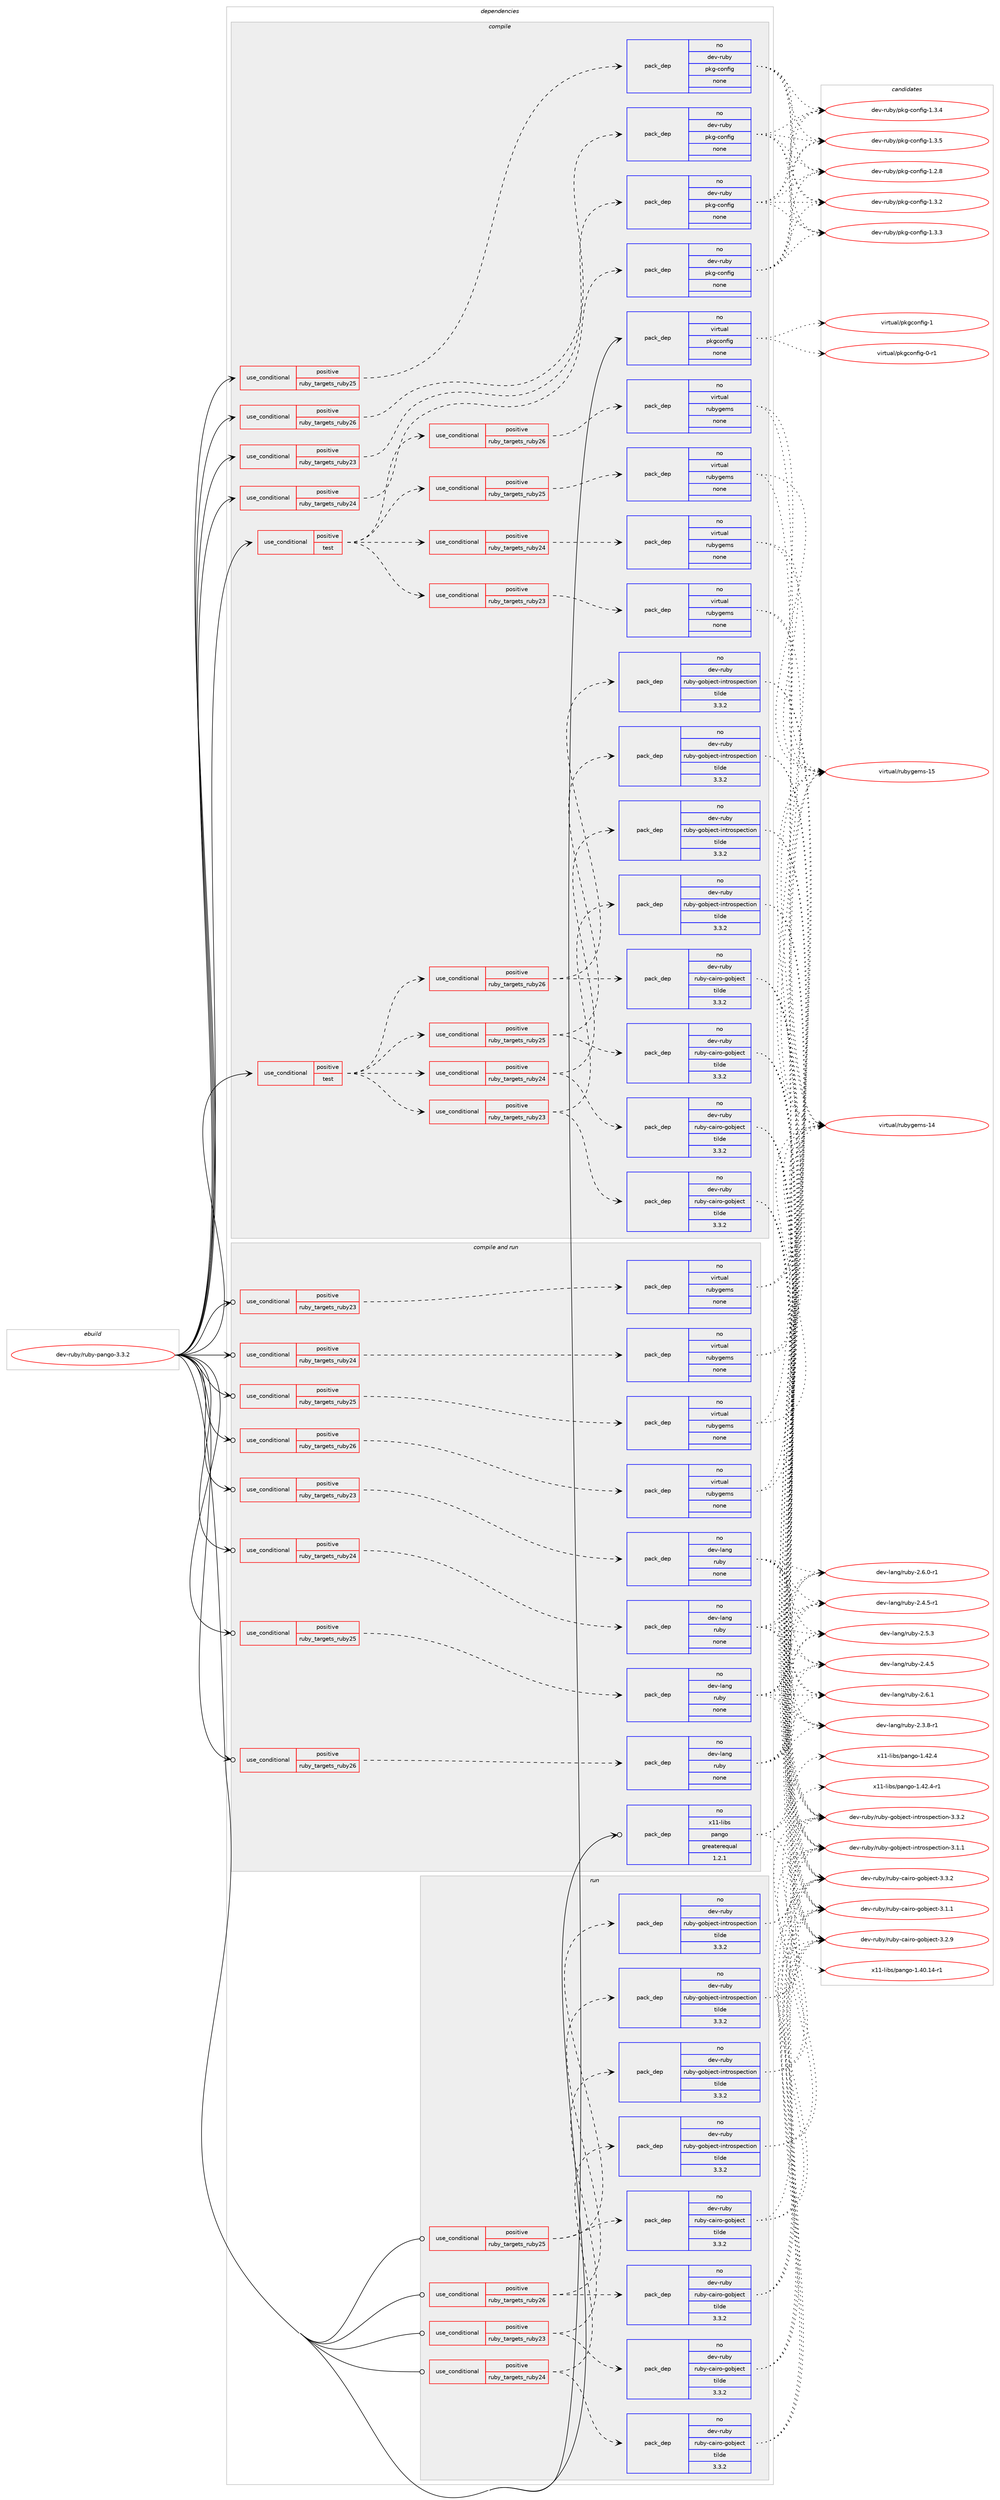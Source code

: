 digraph prolog {

# *************
# Graph options
# *************

newrank=true;
concentrate=true;
compound=true;
graph [rankdir=LR,fontname=Helvetica,fontsize=10,ranksep=1.5];#, ranksep=2.5, nodesep=0.2];
edge  [arrowhead=vee];
node  [fontname=Helvetica,fontsize=10];

# **********
# The ebuild
# **********

subgraph cluster_leftcol {
color=gray;
rank=same;
label=<<i>ebuild</i>>;
id [label="dev-ruby/ruby-pango-3.3.2", color=red, width=4, href="../dev-ruby/ruby-pango-3.3.2.svg"];
}

# ****************
# The dependencies
# ****************

subgraph cluster_midcol {
color=gray;
label=<<i>dependencies</i>>;
subgraph cluster_compile {
fillcolor="#eeeeee";
style=filled;
label=<<i>compile</i>>;
subgraph cond415893 {
dependency1524792 [label=<<TABLE BORDER="0" CELLBORDER="1" CELLSPACING="0" CELLPADDING="4"><TR><TD ROWSPAN="3" CELLPADDING="10">use_conditional</TD></TR><TR><TD>positive</TD></TR><TR><TD>ruby_targets_ruby23</TD></TR></TABLE>>, shape=none, color=red];
subgraph pack1085393 {
dependency1524793 [label=<<TABLE BORDER="0" CELLBORDER="1" CELLSPACING="0" CELLPADDING="4" WIDTH="220"><TR><TD ROWSPAN="6" CELLPADDING="30">pack_dep</TD></TR><TR><TD WIDTH="110">no</TD></TR><TR><TD>dev-ruby</TD></TR><TR><TD>pkg-config</TD></TR><TR><TD>none</TD></TR><TR><TD></TD></TR></TABLE>>, shape=none, color=blue];
}
dependency1524792:e -> dependency1524793:w [weight=20,style="dashed",arrowhead="vee"];
}
id:e -> dependency1524792:w [weight=20,style="solid",arrowhead="vee"];
subgraph cond415894 {
dependency1524794 [label=<<TABLE BORDER="0" CELLBORDER="1" CELLSPACING="0" CELLPADDING="4"><TR><TD ROWSPAN="3" CELLPADDING="10">use_conditional</TD></TR><TR><TD>positive</TD></TR><TR><TD>ruby_targets_ruby24</TD></TR></TABLE>>, shape=none, color=red];
subgraph pack1085394 {
dependency1524795 [label=<<TABLE BORDER="0" CELLBORDER="1" CELLSPACING="0" CELLPADDING="4" WIDTH="220"><TR><TD ROWSPAN="6" CELLPADDING="30">pack_dep</TD></TR><TR><TD WIDTH="110">no</TD></TR><TR><TD>dev-ruby</TD></TR><TR><TD>pkg-config</TD></TR><TR><TD>none</TD></TR><TR><TD></TD></TR></TABLE>>, shape=none, color=blue];
}
dependency1524794:e -> dependency1524795:w [weight=20,style="dashed",arrowhead="vee"];
}
id:e -> dependency1524794:w [weight=20,style="solid",arrowhead="vee"];
subgraph cond415895 {
dependency1524796 [label=<<TABLE BORDER="0" CELLBORDER="1" CELLSPACING="0" CELLPADDING="4"><TR><TD ROWSPAN="3" CELLPADDING="10">use_conditional</TD></TR><TR><TD>positive</TD></TR><TR><TD>ruby_targets_ruby25</TD></TR></TABLE>>, shape=none, color=red];
subgraph pack1085395 {
dependency1524797 [label=<<TABLE BORDER="0" CELLBORDER="1" CELLSPACING="0" CELLPADDING="4" WIDTH="220"><TR><TD ROWSPAN="6" CELLPADDING="30">pack_dep</TD></TR><TR><TD WIDTH="110">no</TD></TR><TR><TD>dev-ruby</TD></TR><TR><TD>pkg-config</TD></TR><TR><TD>none</TD></TR><TR><TD></TD></TR></TABLE>>, shape=none, color=blue];
}
dependency1524796:e -> dependency1524797:w [weight=20,style="dashed",arrowhead="vee"];
}
id:e -> dependency1524796:w [weight=20,style="solid",arrowhead="vee"];
subgraph cond415896 {
dependency1524798 [label=<<TABLE BORDER="0" CELLBORDER="1" CELLSPACING="0" CELLPADDING="4"><TR><TD ROWSPAN="3" CELLPADDING="10">use_conditional</TD></TR><TR><TD>positive</TD></TR><TR><TD>ruby_targets_ruby26</TD></TR></TABLE>>, shape=none, color=red];
subgraph pack1085396 {
dependency1524799 [label=<<TABLE BORDER="0" CELLBORDER="1" CELLSPACING="0" CELLPADDING="4" WIDTH="220"><TR><TD ROWSPAN="6" CELLPADDING="30">pack_dep</TD></TR><TR><TD WIDTH="110">no</TD></TR><TR><TD>dev-ruby</TD></TR><TR><TD>pkg-config</TD></TR><TR><TD>none</TD></TR><TR><TD></TD></TR></TABLE>>, shape=none, color=blue];
}
dependency1524798:e -> dependency1524799:w [weight=20,style="dashed",arrowhead="vee"];
}
id:e -> dependency1524798:w [weight=20,style="solid",arrowhead="vee"];
subgraph cond415897 {
dependency1524800 [label=<<TABLE BORDER="0" CELLBORDER="1" CELLSPACING="0" CELLPADDING="4"><TR><TD ROWSPAN="3" CELLPADDING="10">use_conditional</TD></TR><TR><TD>positive</TD></TR><TR><TD>test</TD></TR></TABLE>>, shape=none, color=red];
subgraph cond415898 {
dependency1524801 [label=<<TABLE BORDER="0" CELLBORDER="1" CELLSPACING="0" CELLPADDING="4"><TR><TD ROWSPAN="3" CELLPADDING="10">use_conditional</TD></TR><TR><TD>positive</TD></TR><TR><TD>ruby_targets_ruby23</TD></TR></TABLE>>, shape=none, color=red];
subgraph pack1085397 {
dependency1524802 [label=<<TABLE BORDER="0" CELLBORDER="1" CELLSPACING="0" CELLPADDING="4" WIDTH="220"><TR><TD ROWSPAN="6" CELLPADDING="30">pack_dep</TD></TR><TR><TD WIDTH="110">no</TD></TR><TR><TD>dev-ruby</TD></TR><TR><TD>ruby-cairo-gobject</TD></TR><TR><TD>tilde</TD></TR><TR><TD>3.3.2</TD></TR></TABLE>>, shape=none, color=blue];
}
dependency1524801:e -> dependency1524802:w [weight=20,style="dashed",arrowhead="vee"];
subgraph pack1085398 {
dependency1524803 [label=<<TABLE BORDER="0" CELLBORDER="1" CELLSPACING="0" CELLPADDING="4" WIDTH="220"><TR><TD ROWSPAN="6" CELLPADDING="30">pack_dep</TD></TR><TR><TD WIDTH="110">no</TD></TR><TR><TD>dev-ruby</TD></TR><TR><TD>ruby-gobject-introspection</TD></TR><TR><TD>tilde</TD></TR><TR><TD>3.3.2</TD></TR></TABLE>>, shape=none, color=blue];
}
dependency1524801:e -> dependency1524803:w [weight=20,style="dashed",arrowhead="vee"];
}
dependency1524800:e -> dependency1524801:w [weight=20,style="dashed",arrowhead="vee"];
subgraph cond415899 {
dependency1524804 [label=<<TABLE BORDER="0" CELLBORDER="1" CELLSPACING="0" CELLPADDING="4"><TR><TD ROWSPAN="3" CELLPADDING="10">use_conditional</TD></TR><TR><TD>positive</TD></TR><TR><TD>ruby_targets_ruby24</TD></TR></TABLE>>, shape=none, color=red];
subgraph pack1085399 {
dependency1524805 [label=<<TABLE BORDER="0" CELLBORDER="1" CELLSPACING="0" CELLPADDING="4" WIDTH="220"><TR><TD ROWSPAN="6" CELLPADDING="30">pack_dep</TD></TR><TR><TD WIDTH="110">no</TD></TR><TR><TD>dev-ruby</TD></TR><TR><TD>ruby-cairo-gobject</TD></TR><TR><TD>tilde</TD></TR><TR><TD>3.3.2</TD></TR></TABLE>>, shape=none, color=blue];
}
dependency1524804:e -> dependency1524805:w [weight=20,style="dashed",arrowhead="vee"];
subgraph pack1085400 {
dependency1524806 [label=<<TABLE BORDER="0" CELLBORDER="1" CELLSPACING="0" CELLPADDING="4" WIDTH="220"><TR><TD ROWSPAN="6" CELLPADDING="30">pack_dep</TD></TR><TR><TD WIDTH="110">no</TD></TR><TR><TD>dev-ruby</TD></TR><TR><TD>ruby-gobject-introspection</TD></TR><TR><TD>tilde</TD></TR><TR><TD>3.3.2</TD></TR></TABLE>>, shape=none, color=blue];
}
dependency1524804:e -> dependency1524806:w [weight=20,style="dashed",arrowhead="vee"];
}
dependency1524800:e -> dependency1524804:w [weight=20,style="dashed",arrowhead="vee"];
subgraph cond415900 {
dependency1524807 [label=<<TABLE BORDER="0" CELLBORDER="1" CELLSPACING="0" CELLPADDING="4"><TR><TD ROWSPAN="3" CELLPADDING="10">use_conditional</TD></TR><TR><TD>positive</TD></TR><TR><TD>ruby_targets_ruby25</TD></TR></TABLE>>, shape=none, color=red];
subgraph pack1085401 {
dependency1524808 [label=<<TABLE BORDER="0" CELLBORDER="1" CELLSPACING="0" CELLPADDING="4" WIDTH="220"><TR><TD ROWSPAN="6" CELLPADDING="30">pack_dep</TD></TR><TR><TD WIDTH="110">no</TD></TR><TR><TD>dev-ruby</TD></TR><TR><TD>ruby-cairo-gobject</TD></TR><TR><TD>tilde</TD></TR><TR><TD>3.3.2</TD></TR></TABLE>>, shape=none, color=blue];
}
dependency1524807:e -> dependency1524808:w [weight=20,style="dashed",arrowhead="vee"];
subgraph pack1085402 {
dependency1524809 [label=<<TABLE BORDER="0" CELLBORDER="1" CELLSPACING="0" CELLPADDING="4" WIDTH="220"><TR><TD ROWSPAN="6" CELLPADDING="30">pack_dep</TD></TR><TR><TD WIDTH="110">no</TD></TR><TR><TD>dev-ruby</TD></TR><TR><TD>ruby-gobject-introspection</TD></TR><TR><TD>tilde</TD></TR><TR><TD>3.3.2</TD></TR></TABLE>>, shape=none, color=blue];
}
dependency1524807:e -> dependency1524809:w [weight=20,style="dashed",arrowhead="vee"];
}
dependency1524800:e -> dependency1524807:w [weight=20,style="dashed",arrowhead="vee"];
subgraph cond415901 {
dependency1524810 [label=<<TABLE BORDER="0" CELLBORDER="1" CELLSPACING="0" CELLPADDING="4"><TR><TD ROWSPAN="3" CELLPADDING="10">use_conditional</TD></TR><TR><TD>positive</TD></TR><TR><TD>ruby_targets_ruby26</TD></TR></TABLE>>, shape=none, color=red];
subgraph pack1085403 {
dependency1524811 [label=<<TABLE BORDER="0" CELLBORDER="1" CELLSPACING="0" CELLPADDING="4" WIDTH="220"><TR><TD ROWSPAN="6" CELLPADDING="30">pack_dep</TD></TR><TR><TD WIDTH="110">no</TD></TR><TR><TD>dev-ruby</TD></TR><TR><TD>ruby-cairo-gobject</TD></TR><TR><TD>tilde</TD></TR><TR><TD>3.3.2</TD></TR></TABLE>>, shape=none, color=blue];
}
dependency1524810:e -> dependency1524811:w [weight=20,style="dashed",arrowhead="vee"];
subgraph pack1085404 {
dependency1524812 [label=<<TABLE BORDER="0" CELLBORDER="1" CELLSPACING="0" CELLPADDING="4" WIDTH="220"><TR><TD ROWSPAN="6" CELLPADDING="30">pack_dep</TD></TR><TR><TD WIDTH="110">no</TD></TR><TR><TD>dev-ruby</TD></TR><TR><TD>ruby-gobject-introspection</TD></TR><TR><TD>tilde</TD></TR><TR><TD>3.3.2</TD></TR></TABLE>>, shape=none, color=blue];
}
dependency1524810:e -> dependency1524812:w [weight=20,style="dashed",arrowhead="vee"];
}
dependency1524800:e -> dependency1524810:w [weight=20,style="dashed",arrowhead="vee"];
}
id:e -> dependency1524800:w [weight=20,style="solid",arrowhead="vee"];
subgraph cond415902 {
dependency1524813 [label=<<TABLE BORDER="0" CELLBORDER="1" CELLSPACING="0" CELLPADDING="4"><TR><TD ROWSPAN="3" CELLPADDING="10">use_conditional</TD></TR><TR><TD>positive</TD></TR><TR><TD>test</TD></TR></TABLE>>, shape=none, color=red];
subgraph cond415903 {
dependency1524814 [label=<<TABLE BORDER="0" CELLBORDER="1" CELLSPACING="0" CELLPADDING="4"><TR><TD ROWSPAN="3" CELLPADDING="10">use_conditional</TD></TR><TR><TD>positive</TD></TR><TR><TD>ruby_targets_ruby23</TD></TR></TABLE>>, shape=none, color=red];
subgraph pack1085405 {
dependency1524815 [label=<<TABLE BORDER="0" CELLBORDER="1" CELLSPACING="0" CELLPADDING="4" WIDTH="220"><TR><TD ROWSPAN="6" CELLPADDING="30">pack_dep</TD></TR><TR><TD WIDTH="110">no</TD></TR><TR><TD>virtual</TD></TR><TR><TD>rubygems</TD></TR><TR><TD>none</TD></TR><TR><TD></TD></TR></TABLE>>, shape=none, color=blue];
}
dependency1524814:e -> dependency1524815:w [weight=20,style="dashed",arrowhead="vee"];
}
dependency1524813:e -> dependency1524814:w [weight=20,style="dashed",arrowhead="vee"];
subgraph cond415904 {
dependency1524816 [label=<<TABLE BORDER="0" CELLBORDER="1" CELLSPACING="0" CELLPADDING="4"><TR><TD ROWSPAN="3" CELLPADDING="10">use_conditional</TD></TR><TR><TD>positive</TD></TR><TR><TD>ruby_targets_ruby24</TD></TR></TABLE>>, shape=none, color=red];
subgraph pack1085406 {
dependency1524817 [label=<<TABLE BORDER="0" CELLBORDER="1" CELLSPACING="0" CELLPADDING="4" WIDTH="220"><TR><TD ROWSPAN="6" CELLPADDING="30">pack_dep</TD></TR><TR><TD WIDTH="110">no</TD></TR><TR><TD>virtual</TD></TR><TR><TD>rubygems</TD></TR><TR><TD>none</TD></TR><TR><TD></TD></TR></TABLE>>, shape=none, color=blue];
}
dependency1524816:e -> dependency1524817:w [weight=20,style="dashed",arrowhead="vee"];
}
dependency1524813:e -> dependency1524816:w [weight=20,style="dashed",arrowhead="vee"];
subgraph cond415905 {
dependency1524818 [label=<<TABLE BORDER="0" CELLBORDER="1" CELLSPACING="0" CELLPADDING="4"><TR><TD ROWSPAN="3" CELLPADDING="10">use_conditional</TD></TR><TR><TD>positive</TD></TR><TR><TD>ruby_targets_ruby25</TD></TR></TABLE>>, shape=none, color=red];
subgraph pack1085407 {
dependency1524819 [label=<<TABLE BORDER="0" CELLBORDER="1" CELLSPACING="0" CELLPADDING="4" WIDTH="220"><TR><TD ROWSPAN="6" CELLPADDING="30">pack_dep</TD></TR><TR><TD WIDTH="110">no</TD></TR><TR><TD>virtual</TD></TR><TR><TD>rubygems</TD></TR><TR><TD>none</TD></TR><TR><TD></TD></TR></TABLE>>, shape=none, color=blue];
}
dependency1524818:e -> dependency1524819:w [weight=20,style="dashed",arrowhead="vee"];
}
dependency1524813:e -> dependency1524818:w [weight=20,style="dashed",arrowhead="vee"];
subgraph cond415906 {
dependency1524820 [label=<<TABLE BORDER="0" CELLBORDER="1" CELLSPACING="0" CELLPADDING="4"><TR><TD ROWSPAN="3" CELLPADDING="10">use_conditional</TD></TR><TR><TD>positive</TD></TR><TR><TD>ruby_targets_ruby26</TD></TR></TABLE>>, shape=none, color=red];
subgraph pack1085408 {
dependency1524821 [label=<<TABLE BORDER="0" CELLBORDER="1" CELLSPACING="0" CELLPADDING="4" WIDTH="220"><TR><TD ROWSPAN="6" CELLPADDING="30">pack_dep</TD></TR><TR><TD WIDTH="110">no</TD></TR><TR><TD>virtual</TD></TR><TR><TD>rubygems</TD></TR><TR><TD>none</TD></TR><TR><TD></TD></TR></TABLE>>, shape=none, color=blue];
}
dependency1524820:e -> dependency1524821:w [weight=20,style="dashed",arrowhead="vee"];
}
dependency1524813:e -> dependency1524820:w [weight=20,style="dashed",arrowhead="vee"];
}
id:e -> dependency1524813:w [weight=20,style="solid",arrowhead="vee"];
subgraph pack1085409 {
dependency1524822 [label=<<TABLE BORDER="0" CELLBORDER="1" CELLSPACING="0" CELLPADDING="4" WIDTH="220"><TR><TD ROWSPAN="6" CELLPADDING="30">pack_dep</TD></TR><TR><TD WIDTH="110">no</TD></TR><TR><TD>virtual</TD></TR><TR><TD>pkgconfig</TD></TR><TR><TD>none</TD></TR><TR><TD></TD></TR></TABLE>>, shape=none, color=blue];
}
id:e -> dependency1524822:w [weight=20,style="solid",arrowhead="vee"];
}
subgraph cluster_compileandrun {
fillcolor="#eeeeee";
style=filled;
label=<<i>compile and run</i>>;
subgraph cond415907 {
dependency1524823 [label=<<TABLE BORDER="0" CELLBORDER="1" CELLSPACING="0" CELLPADDING="4"><TR><TD ROWSPAN="3" CELLPADDING="10">use_conditional</TD></TR><TR><TD>positive</TD></TR><TR><TD>ruby_targets_ruby23</TD></TR></TABLE>>, shape=none, color=red];
subgraph pack1085410 {
dependency1524824 [label=<<TABLE BORDER="0" CELLBORDER="1" CELLSPACING="0" CELLPADDING="4" WIDTH="220"><TR><TD ROWSPAN="6" CELLPADDING="30">pack_dep</TD></TR><TR><TD WIDTH="110">no</TD></TR><TR><TD>dev-lang</TD></TR><TR><TD>ruby</TD></TR><TR><TD>none</TD></TR><TR><TD></TD></TR></TABLE>>, shape=none, color=blue];
}
dependency1524823:e -> dependency1524824:w [weight=20,style="dashed",arrowhead="vee"];
}
id:e -> dependency1524823:w [weight=20,style="solid",arrowhead="odotvee"];
subgraph cond415908 {
dependency1524825 [label=<<TABLE BORDER="0" CELLBORDER="1" CELLSPACING="0" CELLPADDING="4"><TR><TD ROWSPAN="3" CELLPADDING="10">use_conditional</TD></TR><TR><TD>positive</TD></TR><TR><TD>ruby_targets_ruby23</TD></TR></TABLE>>, shape=none, color=red];
subgraph pack1085411 {
dependency1524826 [label=<<TABLE BORDER="0" CELLBORDER="1" CELLSPACING="0" CELLPADDING="4" WIDTH="220"><TR><TD ROWSPAN="6" CELLPADDING="30">pack_dep</TD></TR><TR><TD WIDTH="110">no</TD></TR><TR><TD>virtual</TD></TR><TR><TD>rubygems</TD></TR><TR><TD>none</TD></TR><TR><TD></TD></TR></TABLE>>, shape=none, color=blue];
}
dependency1524825:e -> dependency1524826:w [weight=20,style="dashed",arrowhead="vee"];
}
id:e -> dependency1524825:w [weight=20,style="solid",arrowhead="odotvee"];
subgraph cond415909 {
dependency1524827 [label=<<TABLE BORDER="0" CELLBORDER="1" CELLSPACING="0" CELLPADDING="4"><TR><TD ROWSPAN="3" CELLPADDING="10">use_conditional</TD></TR><TR><TD>positive</TD></TR><TR><TD>ruby_targets_ruby24</TD></TR></TABLE>>, shape=none, color=red];
subgraph pack1085412 {
dependency1524828 [label=<<TABLE BORDER="0" CELLBORDER="1" CELLSPACING="0" CELLPADDING="4" WIDTH="220"><TR><TD ROWSPAN="6" CELLPADDING="30">pack_dep</TD></TR><TR><TD WIDTH="110">no</TD></TR><TR><TD>dev-lang</TD></TR><TR><TD>ruby</TD></TR><TR><TD>none</TD></TR><TR><TD></TD></TR></TABLE>>, shape=none, color=blue];
}
dependency1524827:e -> dependency1524828:w [weight=20,style="dashed",arrowhead="vee"];
}
id:e -> dependency1524827:w [weight=20,style="solid",arrowhead="odotvee"];
subgraph cond415910 {
dependency1524829 [label=<<TABLE BORDER="0" CELLBORDER="1" CELLSPACING="0" CELLPADDING="4"><TR><TD ROWSPAN="3" CELLPADDING="10">use_conditional</TD></TR><TR><TD>positive</TD></TR><TR><TD>ruby_targets_ruby24</TD></TR></TABLE>>, shape=none, color=red];
subgraph pack1085413 {
dependency1524830 [label=<<TABLE BORDER="0" CELLBORDER="1" CELLSPACING="0" CELLPADDING="4" WIDTH="220"><TR><TD ROWSPAN="6" CELLPADDING="30">pack_dep</TD></TR><TR><TD WIDTH="110">no</TD></TR><TR><TD>virtual</TD></TR><TR><TD>rubygems</TD></TR><TR><TD>none</TD></TR><TR><TD></TD></TR></TABLE>>, shape=none, color=blue];
}
dependency1524829:e -> dependency1524830:w [weight=20,style="dashed",arrowhead="vee"];
}
id:e -> dependency1524829:w [weight=20,style="solid",arrowhead="odotvee"];
subgraph cond415911 {
dependency1524831 [label=<<TABLE BORDER="0" CELLBORDER="1" CELLSPACING="0" CELLPADDING="4"><TR><TD ROWSPAN="3" CELLPADDING="10">use_conditional</TD></TR><TR><TD>positive</TD></TR><TR><TD>ruby_targets_ruby25</TD></TR></TABLE>>, shape=none, color=red];
subgraph pack1085414 {
dependency1524832 [label=<<TABLE BORDER="0" CELLBORDER="1" CELLSPACING="0" CELLPADDING="4" WIDTH="220"><TR><TD ROWSPAN="6" CELLPADDING="30">pack_dep</TD></TR><TR><TD WIDTH="110">no</TD></TR><TR><TD>dev-lang</TD></TR><TR><TD>ruby</TD></TR><TR><TD>none</TD></TR><TR><TD></TD></TR></TABLE>>, shape=none, color=blue];
}
dependency1524831:e -> dependency1524832:w [weight=20,style="dashed",arrowhead="vee"];
}
id:e -> dependency1524831:w [weight=20,style="solid",arrowhead="odotvee"];
subgraph cond415912 {
dependency1524833 [label=<<TABLE BORDER="0" CELLBORDER="1" CELLSPACING="0" CELLPADDING="4"><TR><TD ROWSPAN="3" CELLPADDING="10">use_conditional</TD></TR><TR><TD>positive</TD></TR><TR><TD>ruby_targets_ruby25</TD></TR></TABLE>>, shape=none, color=red];
subgraph pack1085415 {
dependency1524834 [label=<<TABLE BORDER="0" CELLBORDER="1" CELLSPACING="0" CELLPADDING="4" WIDTH="220"><TR><TD ROWSPAN="6" CELLPADDING="30">pack_dep</TD></TR><TR><TD WIDTH="110">no</TD></TR><TR><TD>virtual</TD></TR><TR><TD>rubygems</TD></TR><TR><TD>none</TD></TR><TR><TD></TD></TR></TABLE>>, shape=none, color=blue];
}
dependency1524833:e -> dependency1524834:w [weight=20,style="dashed",arrowhead="vee"];
}
id:e -> dependency1524833:w [weight=20,style="solid",arrowhead="odotvee"];
subgraph cond415913 {
dependency1524835 [label=<<TABLE BORDER="0" CELLBORDER="1" CELLSPACING="0" CELLPADDING="4"><TR><TD ROWSPAN="3" CELLPADDING="10">use_conditional</TD></TR><TR><TD>positive</TD></TR><TR><TD>ruby_targets_ruby26</TD></TR></TABLE>>, shape=none, color=red];
subgraph pack1085416 {
dependency1524836 [label=<<TABLE BORDER="0" CELLBORDER="1" CELLSPACING="0" CELLPADDING="4" WIDTH="220"><TR><TD ROWSPAN="6" CELLPADDING="30">pack_dep</TD></TR><TR><TD WIDTH="110">no</TD></TR><TR><TD>dev-lang</TD></TR><TR><TD>ruby</TD></TR><TR><TD>none</TD></TR><TR><TD></TD></TR></TABLE>>, shape=none, color=blue];
}
dependency1524835:e -> dependency1524836:w [weight=20,style="dashed",arrowhead="vee"];
}
id:e -> dependency1524835:w [weight=20,style="solid",arrowhead="odotvee"];
subgraph cond415914 {
dependency1524837 [label=<<TABLE BORDER="0" CELLBORDER="1" CELLSPACING="0" CELLPADDING="4"><TR><TD ROWSPAN="3" CELLPADDING="10">use_conditional</TD></TR><TR><TD>positive</TD></TR><TR><TD>ruby_targets_ruby26</TD></TR></TABLE>>, shape=none, color=red];
subgraph pack1085417 {
dependency1524838 [label=<<TABLE BORDER="0" CELLBORDER="1" CELLSPACING="0" CELLPADDING="4" WIDTH="220"><TR><TD ROWSPAN="6" CELLPADDING="30">pack_dep</TD></TR><TR><TD WIDTH="110">no</TD></TR><TR><TD>virtual</TD></TR><TR><TD>rubygems</TD></TR><TR><TD>none</TD></TR><TR><TD></TD></TR></TABLE>>, shape=none, color=blue];
}
dependency1524837:e -> dependency1524838:w [weight=20,style="dashed",arrowhead="vee"];
}
id:e -> dependency1524837:w [weight=20,style="solid",arrowhead="odotvee"];
subgraph pack1085418 {
dependency1524839 [label=<<TABLE BORDER="0" CELLBORDER="1" CELLSPACING="0" CELLPADDING="4" WIDTH="220"><TR><TD ROWSPAN="6" CELLPADDING="30">pack_dep</TD></TR><TR><TD WIDTH="110">no</TD></TR><TR><TD>x11-libs</TD></TR><TR><TD>pango</TD></TR><TR><TD>greaterequal</TD></TR><TR><TD>1.2.1</TD></TR></TABLE>>, shape=none, color=blue];
}
id:e -> dependency1524839:w [weight=20,style="solid",arrowhead="odotvee"];
}
subgraph cluster_run {
fillcolor="#eeeeee";
style=filled;
label=<<i>run</i>>;
subgraph cond415915 {
dependency1524840 [label=<<TABLE BORDER="0" CELLBORDER="1" CELLSPACING="0" CELLPADDING="4"><TR><TD ROWSPAN="3" CELLPADDING="10">use_conditional</TD></TR><TR><TD>positive</TD></TR><TR><TD>ruby_targets_ruby23</TD></TR></TABLE>>, shape=none, color=red];
subgraph pack1085419 {
dependency1524841 [label=<<TABLE BORDER="0" CELLBORDER="1" CELLSPACING="0" CELLPADDING="4" WIDTH="220"><TR><TD ROWSPAN="6" CELLPADDING="30">pack_dep</TD></TR><TR><TD WIDTH="110">no</TD></TR><TR><TD>dev-ruby</TD></TR><TR><TD>ruby-cairo-gobject</TD></TR><TR><TD>tilde</TD></TR><TR><TD>3.3.2</TD></TR></TABLE>>, shape=none, color=blue];
}
dependency1524840:e -> dependency1524841:w [weight=20,style="dashed",arrowhead="vee"];
subgraph pack1085420 {
dependency1524842 [label=<<TABLE BORDER="0" CELLBORDER="1" CELLSPACING="0" CELLPADDING="4" WIDTH="220"><TR><TD ROWSPAN="6" CELLPADDING="30">pack_dep</TD></TR><TR><TD WIDTH="110">no</TD></TR><TR><TD>dev-ruby</TD></TR><TR><TD>ruby-gobject-introspection</TD></TR><TR><TD>tilde</TD></TR><TR><TD>3.3.2</TD></TR></TABLE>>, shape=none, color=blue];
}
dependency1524840:e -> dependency1524842:w [weight=20,style="dashed",arrowhead="vee"];
}
id:e -> dependency1524840:w [weight=20,style="solid",arrowhead="odot"];
subgraph cond415916 {
dependency1524843 [label=<<TABLE BORDER="0" CELLBORDER="1" CELLSPACING="0" CELLPADDING="4"><TR><TD ROWSPAN="3" CELLPADDING="10">use_conditional</TD></TR><TR><TD>positive</TD></TR><TR><TD>ruby_targets_ruby24</TD></TR></TABLE>>, shape=none, color=red];
subgraph pack1085421 {
dependency1524844 [label=<<TABLE BORDER="0" CELLBORDER="1" CELLSPACING="0" CELLPADDING="4" WIDTH="220"><TR><TD ROWSPAN="6" CELLPADDING="30">pack_dep</TD></TR><TR><TD WIDTH="110">no</TD></TR><TR><TD>dev-ruby</TD></TR><TR><TD>ruby-cairo-gobject</TD></TR><TR><TD>tilde</TD></TR><TR><TD>3.3.2</TD></TR></TABLE>>, shape=none, color=blue];
}
dependency1524843:e -> dependency1524844:w [weight=20,style="dashed",arrowhead="vee"];
subgraph pack1085422 {
dependency1524845 [label=<<TABLE BORDER="0" CELLBORDER="1" CELLSPACING="0" CELLPADDING="4" WIDTH="220"><TR><TD ROWSPAN="6" CELLPADDING="30">pack_dep</TD></TR><TR><TD WIDTH="110">no</TD></TR><TR><TD>dev-ruby</TD></TR><TR><TD>ruby-gobject-introspection</TD></TR><TR><TD>tilde</TD></TR><TR><TD>3.3.2</TD></TR></TABLE>>, shape=none, color=blue];
}
dependency1524843:e -> dependency1524845:w [weight=20,style="dashed",arrowhead="vee"];
}
id:e -> dependency1524843:w [weight=20,style="solid",arrowhead="odot"];
subgraph cond415917 {
dependency1524846 [label=<<TABLE BORDER="0" CELLBORDER="1" CELLSPACING="0" CELLPADDING="4"><TR><TD ROWSPAN="3" CELLPADDING="10">use_conditional</TD></TR><TR><TD>positive</TD></TR><TR><TD>ruby_targets_ruby25</TD></TR></TABLE>>, shape=none, color=red];
subgraph pack1085423 {
dependency1524847 [label=<<TABLE BORDER="0" CELLBORDER="1" CELLSPACING="0" CELLPADDING="4" WIDTH="220"><TR><TD ROWSPAN="6" CELLPADDING="30">pack_dep</TD></TR><TR><TD WIDTH="110">no</TD></TR><TR><TD>dev-ruby</TD></TR><TR><TD>ruby-cairo-gobject</TD></TR><TR><TD>tilde</TD></TR><TR><TD>3.3.2</TD></TR></TABLE>>, shape=none, color=blue];
}
dependency1524846:e -> dependency1524847:w [weight=20,style="dashed",arrowhead="vee"];
subgraph pack1085424 {
dependency1524848 [label=<<TABLE BORDER="0" CELLBORDER="1" CELLSPACING="0" CELLPADDING="4" WIDTH="220"><TR><TD ROWSPAN="6" CELLPADDING="30">pack_dep</TD></TR><TR><TD WIDTH="110">no</TD></TR><TR><TD>dev-ruby</TD></TR><TR><TD>ruby-gobject-introspection</TD></TR><TR><TD>tilde</TD></TR><TR><TD>3.3.2</TD></TR></TABLE>>, shape=none, color=blue];
}
dependency1524846:e -> dependency1524848:w [weight=20,style="dashed",arrowhead="vee"];
}
id:e -> dependency1524846:w [weight=20,style="solid",arrowhead="odot"];
subgraph cond415918 {
dependency1524849 [label=<<TABLE BORDER="0" CELLBORDER="1" CELLSPACING="0" CELLPADDING="4"><TR><TD ROWSPAN="3" CELLPADDING="10">use_conditional</TD></TR><TR><TD>positive</TD></TR><TR><TD>ruby_targets_ruby26</TD></TR></TABLE>>, shape=none, color=red];
subgraph pack1085425 {
dependency1524850 [label=<<TABLE BORDER="0" CELLBORDER="1" CELLSPACING="0" CELLPADDING="4" WIDTH="220"><TR><TD ROWSPAN="6" CELLPADDING="30">pack_dep</TD></TR><TR><TD WIDTH="110">no</TD></TR><TR><TD>dev-ruby</TD></TR><TR><TD>ruby-cairo-gobject</TD></TR><TR><TD>tilde</TD></TR><TR><TD>3.3.2</TD></TR></TABLE>>, shape=none, color=blue];
}
dependency1524849:e -> dependency1524850:w [weight=20,style="dashed",arrowhead="vee"];
subgraph pack1085426 {
dependency1524851 [label=<<TABLE BORDER="0" CELLBORDER="1" CELLSPACING="0" CELLPADDING="4" WIDTH="220"><TR><TD ROWSPAN="6" CELLPADDING="30">pack_dep</TD></TR><TR><TD WIDTH="110">no</TD></TR><TR><TD>dev-ruby</TD></TR><TR><TD>ruby-gobject-introspection</TD></TR><TR><TD>tilde</TD></TR><TR><TD>3.3.2</TD></TR></TABLE>>, shape=none, color=blue];
}
dependency1524849:e -> dependency1524851:w [weight=20,style="dashed",arrowhead="vee"];
}
id:e -> dependency1524849:w [weight=20,style="solid",arrowhead="odot"];
}
}

# **************
# The candidates
# **************

subgraph cluster_choices {
rank=same;
color=gray;
label=<<i>candidates</i>>;

subgraph choice1085393 {
color=black;
nodesep=1;
choice1001011184511411798121471121071034599111110102105103454946504656 [label="dev-ruby/pkg-config-1.2.8", color=red, width=4,href="../dev-ruby/pkg-config-1.2.8.svg"];
choice1001011184511411798121471121071034599111110102105103454946514650 [label="dev-ruby/pkg-config-1.3.2", color=red, width=4,href="../dev-ruby/pkg-config-1.3.2.svg"];
choice1001011184511411798121471121071034599111110102105103454946514651 [label="dev-ruby/pkg-config-1.3.3", color=red, width=4,href="../dev-ruby/pkg-config-1.3.3.svg"];
choice1001011184511411798121471121071034599111110102105103454946514652 [label="dev-ruby/pkg-config-1.3.4", color=red, width=4,href="../dev-ruby/pkg-config-1.3.4.svg"];
choice1001011184511411798121471121071034599111110102105103454946514653 [label="dev-ruby/pkg-config-1.3.5", color=red, width=4,href="../dev-ruby/pkg-config-1.3.5.svg"];
dependency1524793:e -> choice1001011184511411798121471121071034599111110102105103454946504656:w [style=dotted,weight="100"];
dependency1524793:e -> choice1001011184511411798121471121071034599111110102105103454946514650:w [style=dotted,weight="100"];
dependency1524793:e -> choice1001011184511411798121471121071034599111110102105103454946514651:w [style=dotted,weight="100"];
dependency1524793:e -> choice1001011184511411798121471121071034599111110102105103454946514652:w [style=dotted,weight="100"];
dependency1524793:e -> choice1001011184511411798121471121071034599111110102105103454946514653:w [style=dotted,weight="100"];
}
subgraph choice1085394 {
color=black;
nodesep=1;
choice1001011184511411798121471121071034599111110102105103454946504656 [label="dev-ruby/pkg-config-1.2.8", color=red, width=4,href="../dev-ruby/pkg-config-1.2.8.svg"];
choice1001011184511411798121471121071034599111110102105103454946514650 [label="dev-ruby/pkg-config-1.3.2", color=red, width=4,href="../dev-ruby/pkg-config-1.3.2.svg"];
choice1001011184511411798121471121071034599111110102105103454946514651 [label="dev-ruby/pkg-config-1.3.3", color=red, width=4,href="../dev-ruby/pkg-config-1.3.3.svg"];
choice1001011184511411798121471121071034599111110102105103454946514652 [label="dev-ruby/pkg-config-1.3.4", color=red, width=4,href="../dev-ruby/pkg-config-1.3.4.svg"];
choice1001011184511411798121471121071034599111110102105103454946514653 [label="dev-ruby/pkg-config-1.3.5", color=red, width=4,href="../dev-ruby/pkg-config-1.3.5.svg"];
dependency1524795:e -> choice1001011184511411798121471121071034599111110102105103454946504656:w [style=dotted,weight="100"];
dependency1524795:e -> choice1001011184511411798121471121071034599111110102105103454946514650:w [style=dotted,weight="100"];
dependency1524795:e -> choice1001011184511411798121471121071034599111110102105103454946514651:w [style=dotted,weight="100"];
dependency1524795:e -> choice1001011184511411798121471121071034599111110102105103454946514652:w [style=dotted,weight="100"];
dependency1524795:e -> choice1001011184511411798121471121071034599111110102105103454946514653:w [style=dotted,weight="100"];
}
subgraph choice1085395 {
color=black;
nodesep=1;
choice1001011184511411798121471121071034599111110102105103454946504656 [label="dev-ruby/pkg-config-1.2.8", color=red, width=4,href="../dev-ruby/pkg-config-1.2.8.svg"];
choice1001011184511411798121471121071034599111110102105103454946514650 [label="dev-ruby/pkg-config-1.3.2", color=red, width=4,href="../dev-ruby/pkg-config-1.3.2.svg"];
choice1001011184511411798121471121071034599111110102105103454946514651 [label="dev-ruby/pkg-config-1.3.3", color=red, width=4,href="../dev-ruby/pkg-config-1.3.3.svg"];
choice1001011184511411798121471121071034599111110102105103454946514652 [label="dev-ruby/pkg-config-1.3.4", color=red, width=4,href="../dev-ruby/pkg-config-1.3.4.svg"];
choice1001011184511411798121471121071034599111110102105103454946514653 [label="dev-ruby/pkg-config-1.3.5", color=red, width=4,href="../dev-ruby/pkg-config-1.3.5.svg"];
dependency1524797:e -> choice1001011184511411798121471121071034599111110102105103454946504656:w [style=dotted,weight="100"];
dependency1524797:e -> choice1001011184511411798121471121071034599111110102105103454946514650:w [style=dotted,weight="100"];
dependency1524797:e -> choice1001011184511411798121471121071034599111110102105103454946514651:w [style=dotted,weight="100"];
dependency1524797:e -> choice1001011184511411798121471121071034599111110102105103454946514652:w [style=dotted,weight="100"];
dependency1524797:e -> choice1001011184511411798121471121071034599111110102105103454946514653:w [style=dotted,weight="100"];
}
subgraph choice1085396 {
color=black;
nodesep=1;
choice1001011184511411798121471121071034599111110102105103454946504656 [label="dev-ruby/pkg-config-1.2.8", color=red, width=4,href="../dev-ruby/pkg-config-1.2.8.svg"];
choice1001011184511411798121471121071034599111110102105103454946514650 [label="dev-ruby/pkg-config-1.3.2", color=red, width=4,href="../dev-ruby/pkg-config-1.3.2.svg"];
choice1001011184511411798121471121071034599111110102105103454946514651 [label="dev-ruby/pkg-config-1.3.3", color=red, width=4,href="../dev-ruby/pkg-config-1.3.3.svg"];
choice1001011184511411798121471121071034599111110102105103454946514652 [label="dev-ruby/pkg-config-1.3.4", color=red, width=4,href="../dev-ruby/pkg-config-1.3.4.svg"];
choice1001011184511411798121471121071034599111110102105103454946514653 [label="dev-ruby/pkg-config-1.3.5", color=red, width=4,href="../dev-ruby/pkg-config-1.3.5.svg"];
dependency1524799:e -> choice1001011184511411798121471121071034599111110102105103454946504656:w [style=dotted,weight="100"];
dependency1524799:e -> choice1001011184511411798121471121071034599111110102105103454946514650:w [style=dotted,weight="100"];
dependency1524799:e -> choice1001011184511411798121471121071034599111110102105103454946514651:w [style=dotted,weight="100"];
dependency1524799:e -> choice1001011184511411798121471121071034599111110102105103454946514652:w [style=dotted,weight="100"];
dependency1524799:e -> choice1001011184511411798121471121071034599111110102105103454946514653:w [style=dotted,weight="100"];
}
subgraph choice1085397 {
color=black;
nodesep=1;
choice10010111845114117981214711411798121459997105114111451031119810610199116455146494649 [label="dev-ruby/ruby-cairo-gobject-3.1.1", color=red, width=4,href="../dev-ruby/ruby-cairo-gobject-3.1.1.svg"];
choice10010111845114117981214711411798121459997105114111451031119810610199116455146504657 [label="dev-ruby/ruby-cairo-gobject-3.2.9", color=red, width=4,href="../dev-ruby/ruby-cairo-gobject-3.2.9.svg"];
choice10010111845114117981214711411798121459997105114111451031119810610199116455146514650 [label="dev-ruby/ruby-cairo-gobject-3.3.2", color=red, width=4,href="../dev-ruby/ruby-cairo-gobject-3.3.2.svg"];
dependency1524802:e -> choice10010111845114117981214711411798121459997105114111451031119810610199116455146494649:w [style=dotted,weight="100"];
dependency1524802:e -> choice10010111845114117981214711411798121459997105114111451031119810610199116455146504657:w [style=dotted,weight="100"];
dependency1524802:e -> choice10010111845114117981214711411798121459997105114111451031119810610199116455146514650:w [style=dotted,weight="100"];
}
subgraph choice1085398 {
color=black;
nodesep=1;
choice100101118451141179812147114117981214510311198106101991164510511011611411111511210199116105111110455146494649 [label="dev-ruby/ruby-gobject-introspection-3.1.1", color=red, width=4,href="../dev-ruby/ruby-gobject-introspection-3.1.1.svg"];
choice100101118451141179812147114117981214510311198106101991164510511011611411111511210199116105111110455146514650 [label="dev-ruby/ruby-gobject-introspection-3.3.2", color=red, width=4,href="../dev-ruby/ruby-gobject-introspection-3.3.2.svg"];
dependency1524803:e -> choice100101118451141179812147114117981214510311198106101991164510511011611411111511210199116105111110455146494649:w [style=dotted,weight="100"];
dependency1524803:e -> choice100101118451141179812147114117981214510311198106101991164510511011611411111511210199116105111110455146514650:w [style=dotted,weight="100"];
}
subgraph choice1085399 {
color=black;
nodesep=1;
choice10010111845114117981214711411798121459997105114111451031119810610199116455146494649 [label="dev-ruby/ruby-cairo-gobject-3.1.1", color=red, width=4,href="../dev-ruby/ruby-cairo-gobject-3.1.1.svg"];
choice10010111845114117981214711411798121459997105114111451031119810610199116455146504657 [label="dev-ruby/ruby-cairo-gobject-3.2.9", color=red, width=4,href="../dev-ruby/ruby-cairo-gobject-3.2.9.svg"];
choice10010111845114117981214711411798121459997105114111451031119810610199116455146514650 [label="dev-ruby/ruby-cairo-gobject-3.3.2", color=red, width=4,href="../dev-ruby/ruby-cairo-gobject-3.3.2.svg"];
dependency1524805:e -> choice10010111845114117981214711411798121459997105114111451031119810610199116455146494649:w [style=dotted,weight="100"];
dependency1524805:e -> choice10010111845114117981214711411798121459997105114111451031119810610199116455146504657:w [style=dotted,weight="100"];
dependency1524805:e -> choice10010111845114117981214711411798121459997105114111451031119810610199116455146514650:w [style=dotted,weight="100"];
}
subgraph choice1085400 {
color=black;
nodesep=1;
choice100101118451141179812147114117981214510311198106101991164510511011611411111511210199116105111110455146494649 [label="dev-ruby/ruby-gobject-introspection-3.1.1", color=red, width=4,href="../dev-ruby/ruby-gobject-introspection-3.1.1.svg"];
choice100101118451141179812147114117981214510311198106101991164510511011611411111511210199116105111110455146514650 [label="dev-ruby/ruby-gobject-introspection-3.3.2", color=red, width=4,href="../dev-ruby/ruby-gobject-introspection-3.3.2.svg"];
dependency1524806:e -> choice100101118451141179812147114117981214510311198106101991164510511011611411111511210199116105111110455146494649:w [style=dotted,weight="100"];
dependency1524806:e -> choice100101118451141179812147114117981214510311198106101991164510511011611411111511210199116105111110455146514650:w [style=dotted,weight="100"];
}
subgraph choice1085401 {
color=black;
nodesep=1;
choice10010111845114117981214711411798121459997105114111451031119810610199116455146494649 [label="dev-ruby/ruby-cairo-gobject-3.1.1", color=red, width=4,href="../dev-ruby/ruby-cairo-gobject-3.1.1.svg"];
choice10010111845114117981214711411798121459997105114111451031119810610199116455146504657 [label="dev-ruby/ruby-cairo-gobject-3.2.9", color=red, width=4,href="../dev-ruby/ruby-cairo-gobject-3.2.9.svg"];
choice10010111845114117981214711411798121459997105114111451031119810610199116455146514650 [label="dev-ruby/ruby-cairo-gobject-3.3.2", color=red, width=4,href="../dev-ruby/ruby-cairo-gobject-3.3.2.svg"];
dependency1524808:e -> choice10010111845114117981214711411798121459997105114111451031119810610199116455146494649:w [style=dotted,weight="100"];
dependency1524808:e -> choice10010111845114117981214711411798121459997105114111451031119810610199116455146504657:w [style=dotted,weight="100"];
dependency1524808:e -> choice10010111845114117981214711411798121459997105114111451031119810610199116455146514650:w [style=dotted,weight="100"];
}
subgraph choice1085402 {
color=black;
nodesep=1;
choice100101118451141179812147114117981214510311198106101991164510511011611411111511210199116105111110455146494649 [label="dev-ruby/ruby-gobject-introspection-3.1.1", color=red, width=4,href="../dev-ruby/ruby-gobject-introspection-3.1.1.svg"];
choice100101118451141179812147114117981214510311198106101991164510511011611411111511210199116105111110455146514650 [label="dev-ruby/ruby-gobject-introspection-3.3.2", color=red, width=4,href="../dev-ruby/ruby-gobject-introspection-3.3.2.svg"];
dependency1524809:e -> choice100101118451141179812147114117981214510311198106101991164510511011611411111511210199116105111110455146494649:w [style=dotted,weight="100"];
dependency1524809:e -> choice100101118451141179812147114117981214510311198106101991164510511011611411111511210199116105111110455146514650:w [style=dotted,weight="100"];
}
subgraph choice1085403 {
color=black;
nodesep=1;
choice10010111845114117981214711411798121459997105114111451031119810610199116455146494649 [label="dev-ruby/ruby-cairo-gobject-3.1.1", color=red, width=4,href="../dev-ruby/ruby-cairo-gobject-3.1.1.svg"];
choice10010111845114117981214711411798121459997105114111451031119810610199116455146504657 [label="dev-ruby/ruby-cairo-gobject-3.2.9", color=red, width=4,href="../dev-ruby/ruby-cairo-gobject-3.2.9.svg"];
choice10010111845114117981214711411798121459997105114111451031119810610199116455146514650 [label="dev-ruby/ruby-cairo-gobject-3.3.2", color=red, width=4,href="../dev-ruby/ruby-cairo-gobject-3.3.2.svg"];
dependency1524811:e -> choice10010111845114117981214711411798121459997105114111451031119810610199116455146494649:w [style=dotted,weight="100"];
dependency1524811:e -> choice10010111845114117981214711411798121459997105114111451031119810610199116455146504657:w [style=dotted,weight="100"];
dependency1524811:e -> choice10010111845114117981214711411798121459997105114111451031119810610199116455146514650:w [style=dotted,weight="100"];
}
subgraph choice1085404 {
color=black;
nodesep=1;
choice100101118451141179812147114117981214510311198106101991164510511011611411111511210199116105111110455146494649 [label="dev-ruby/ruby-gobject-introspection-3.1.1", color=red, width=4,href="../dev-ruby/ruby-gobject-introspection-3.1.1.svg"];
choice100101118451141179812147114117981214510311198106101991164510511011611411111511210199116105111110455146514650 [label="dev-ruby/ruby-gobject-introspection-3.3.2", color=red, width=4,href="../dev-ruby/ruby-gobject-introspection-3.3.2.svg"];
dependency1524812:e -> choice100101118451141179812147114117981214510311198106101991164510511011611411111511210199116105111110455146494649:w [style=dotted,weight="100"];
dependency1524812:e -> choice100101118451141179812147114117981214510311198106101991164510511011611411111511210199116105111110455146514650:w [style=dotted,weight="100"];
}
subgraph choice1085405 {
color=black;
nodesep=1;
choice118105114116117971084711411798121103101109115454952 [label="virtual/rubygems-14", color=red, width=4,href="../virtual/rubygems-14.svg"];
choice118105114116117971084711411798121103101109115454953 [label="virtual/rubygems-15", color=red, width=4,href="../virtual/rubygems-15.svg"];
dependency1524815:e -> choice118105114116117971084711411798121103101109115454952:w [style=dotted,weight="100"];
dependency1524815:e -> choice118105114116117971084711411798121103101109115454953:w [style=dotted,weight="100"];
}
subgraph choice1085406 {
color=black;
nodesep=1;
choice118105114116117971084711411798121103101109115454952 [label="virtual/rubygems-14", color=red, width=4,href="../virtual/rubygems-14.svg"];
choice118105114116117971084711411798121103101109115454953 [label="virtual/rubygems-15", color=red, width=4,href="../virtual/rubygems-15.svg"];
dependency1524817:e -> choice118105114116117971084711411798121103101109115454952:w [style=dotted,weight="100"];
dependency1524817:e -> choice118105114116117971084711411798121103101109115454953:w [style=dotted,weight="100"];
}
subgraph choice1085407 {
color=black;
nodesep=1;
choice118105114116117971084711411798121103101109115454952 [label="virtual/rubygems-14", color=red, width=4,href="../virtual/rubygems-14.svg"];
choice118105114116117971084711411798121103101109115454953 [label="virtual/rubygems-15", color=red, width=4,href="../virtual/rubygems-15.svg"];
dependency1524819:e -> choice118105114116117971084711411798121103101109115454952:w [style=dotted,weight="100"];
dependency1524819:e -> choice118105114116117971084711411798121103101109115454953:w [style=dotted,weight="100"];
}
subgraph choice1085408 {
color=black;
nodesep=1;
choice118105114116117971084711411798121103101109115454952 [label="virtual/rubygems-14", color=red, width=4,href="../virtual/rubygems-14.svg"];
choice118105114116117971084711411798121103101109115454953 [label="virtual/rubygems-15", color=red, width=4,href="../virtual/rubygems-15.svg"];
dependency1524821:e -> choice118105114116117971084711411798121103101109115454952:w [style=dotted,weight="100"];
dependency1524821:e -> choice118105114116117971084711411798121103101109115454953:w [style=dotted,weight="100"];
}
subgraph choice1085409 {
color=black;
nodesep=1;
choice11810511411611797108471121071039911111010210510345484511449 [label="virtual/pkgconfig-0-r1", color=red, width=4,href="../virtual/pkgconfig-0-r1.svg"];
choice1181051141161179710847112107103991111101021051034549 [label="virtual/pkgconfig-1", color=red, width=4,href="../virtual/pkgconfig-1.svg"];
dependency1524822:e -> choice11810511411611797108471121071039911111010210510345484511449:w [style=dotted,weight="100"];
dependency1524822:e -> choice1181051141161179710847112107103991111101021051034549:w [style=dotted,weight="100"];
}
subgraph choice1085410 {
color=black;
nodesep=1;
choice100101118451089711010347114117981214550465146564511449 [label="dev-lang/ruby-2.3.8-r1", color=red, width=4,href="../dev-lang/ruby-2.3.8-r1.svg"];
choice10010111845108971101034711411798121455046524653 [label="dev-lang/ruby-2.4.5", color=red, width=4,href="../dev-lang/ruby-2.4.5.svg"];
choice100101118451089711010347114117981214550465246534511449 [label="dev-lang/ruby-2.4.5-r1", color=red, width=4,href="../dev-lang/ruby-2.4.5-r1.svg"];
choice10010111845108971101034711411798121455046534651 [label="dev-lang/ruby-2.5.3", color=red, width=4,href="../dev-lang/ruby-2.5.3.svg"];
choice100101118451089711010347114117981214550465446484511449 [label="dev-lang/ruby-2.6.0-r1", color=red, width=4,href="../dev-lang/ruby-2.6.0-r1.svg"];
choice10010111845108971101034711411798121455046544649 [label="dev-lang/ruby-2.6.1", color=red, width=4,href="../dev-lang/ruby-2.6.1.svg"];
dependency1524824:e -> choice100101118451089711010347114117981214550465146564511449:w [style=dotted,weight="100"];
dependency1524824:e -> choice10010111845108971101034711411798121455046524653:w [style=dotted,weight="100"];
dependency1524824:e -> choice100101118451089711010347114117981214550465246534511449:w [style=dotted,weight="100"];
dependency1524824:e -> choice10010111845108971101034711411798121455046534651:w [style=dotted,weight="100"];
dependency1524824:e -> choice100101118451089711010347114117981214550465446484511449:w [style=dotted,weight="100"];
dependency1524824:e -> choice10010111845108971101034711411798121455046544649:w [style=dotted,weight="100"];
}
subgraph choice1085411 {
color=black;
nodesep=1;
choice118105114116117971084711411798121103101109115454952 [label="virtual/rubygems-14", color=red, width=4,href="../virtual/rubygems-14.svg"];
choice118105114116117971084711411798121103101109115454953 [label="virtual/rubygems-15", color=red, width=4,href="../virtual/rubygems-15.svg"];
dependency1524826:e -> choice118105114116117971084711411798121103101109115454952:w [style=dotted,weight="100"];
dependency1524826:e -> choice118105114116117971084711411798121103101109115454953:w [style=dotted,weight="100"];
}
subgraph choice1085412 {
color=black;
nodesep=1;
choice100101118451089711010347114117981214550465146564511449 [label="dev-lang/ruby-2.3.8-r1", color=red, width=4,href="../dev-lang/ruby-2.3.8-r1.svg"];
choice10010111845108971101034711411798121455046524653 [label="dev-lang/ruby-2.4.5", color=red, width=4,href="../dev-lang/ruby-2.4.5.svg"];
choice100101118451089711010347114117981214550465246534511449 [label="dev-lang/ruby-2.4.5-r1", color=red, width=4,href="../dev-lang/ruby-2.4.5-r1.svg"];
choice10010111845108971101034711411798121455046534651 [label="dev-lang/ruby-2.5.3", color=red, width=4,href="../dev-lang/ruby-2.5.3.svg"];
choice100101118451089711010347114117981214550465446484511449 [label="dev-lang/ruby-2.6.0-r1", color=red, width=4,href="../dev-lang/ruby-2.6.0-r1.svg"];
choice10010111845108971101034711411798121455046544649 [label="dev-lang/ruby-2.6.1", color=red, width=4,href="../dev-lang/ruby-2.6.1.svg"];
dependency1524828:e -> choice100101118451089711010347114117981214550465146564511449:w [style=dotted,weight="100"];
dependency1524828:e -> choice10010111845108971101034711411798121455046524653:w [style=dotted,weight="100"];
dependency1524828:e -> choice100101118451089711010347114117981214550465246534511449:w [style=dotted,weight="100"];
dependency1524828:e -> choice10010111845108971101034711411798121455046534651:w [style=dotted,weight="100"];
dependency1524828:e -> choice100101118451089711010347114117981214550465446484511449:w [style=dotted,weight="100"];
dependency1524828:e -> choice10010111845108971101034711411798121455046544649:w [style=dotted,weight="100"];
}
subgraph choice1085413 {
color=black;
nodesep=1;
choice118105114116117971084711411798121103101109115454952 [label="virtual/rubygems-14", color=red, width=4,href="../virtual/rubygems-14.svg"];
choice118105114116117971084711411798121103101109115454953 [label="virtual/rubygems-15", color=red, width=4,href="../virtual/rubygems-15.svg"];
dependency1524830:e -> choice118105114116117971084711411798121103101109115454952:w [style=dotted,weight="100"];
dependency1524830:e -> choice118105114116117971084711411798121103101109115454953:w [style=dotted,weight="100"];
}
subgraph choice1085414 {
color=black;
nodesep=1;
choice100101118451089711010347114117981214550465146564511449 [label="dev-lang/ruby-2.3.8-r1", color=red, width=4,href="../dev-lang/ruby-2.3.8-r1.svg"];
choice10010111845108971101034711411798121455046524653 [label="dev-lang/ruby-2.4.5", color=red, width=4,href="../dev-lang/ruby-2.4.5.svg"];
choice100101118451089711010347114117981214550465246534511449 [label="dev-lang/ruby-2.4.5-r1", color=red, width=4,href="../dev-lang/ruby-2.4.5-r1.svg"];
choice10010111845108971101034711411798121455046534651 [label="dev-lang/ruby-2.5.3", color=red, width=4,href="../dev-lang/ruby-2.5.3.svg"];
choice100101118451089711010347114117981214550465446484511449 [label="dev-lang/ruby-2.6.0-r1", color=red, width=4,href="../dev-lang/ruby-2.6.0-r1.svg"];
choice10010111845108971101034711411798121455046544649 [label="dev-lang/ruby-2.6.1", color=red, width=4,href="../dev-lang/ruby-2.6.1.svg"];
dependency1524832:e -> choice100101118451089711010347114117981214550465146564511449:w [style=dotted,weight="100"];
dependency1524832:e -> choice10010111845108971101034711411798121455046524653:w [style=dotted,weight="100"];
dependency1524832:e -> choice100101118451089711010347114117981214550465246534511449:w [style=dotted,weight="100"];
dependency1524832:e -> choice10010111845108971101034711411798121455046534651:w [style=dotted,weight="100"];
dependency1524832:e -> choice100101118451089711010347114117981214550465446484511449:w [style=dotted,weight="100"];
dependency1524832:e -> choice10010111845108971101034711411798121455046544649:w [style=dotted,weight="100"];
}
subgraph choice1085415 {
color=black;
nodesep=1;
choice118105114116117971084711411798121103101109115454952 [label="virtual/rubygems-14", color=red, width=4,href="../virtual/rubygems-14.svg"];
choice118105114116117971084711411798121103101109115454953 [label="virtual/rubygems-15", color=red, width=4,href="../virtual/rubygems-15.svg"];
dependency1524834:e -> choice118105114116117971084711411798121103101109115454952:w [style=dotted,weight="100"];
dependency1524834:e -> choice118105114116117971084711411798121103101109115454953:w [style=dotted,weight="100"];
}
subgraph choice1085416 {
color=black;
nodesep=1;
choice100101118451089711010347114117981214550465146564511449 [label="dev-lang/ruby-2.3.8-r1", color=red, width=4,href="../dev-lang/ruby-2.3.8-r1.svg"];
choice10010111845108971101034711411798121455046524653 [label="dev-lang/ruby-2.4.5", color=red, width=4,href="../dev-lang/ruby-2.4.5.svg"];
choice100101118451089711010347114117981214550465246534511449 [label="dev-lang/ruby-2.4.5-r1", color=red, width=4,href="../dev-lang/ruby-2.4.5-r1.svg"];
choice10010111845108971101034711411798121455046534651 [label="dev-lang/ruby-2.5.3", color=red, width=4,href="../dev-lang/ruby-2.5.3.svg"];
choice100101118451089711010347114117981214550465446484511449 [label="dev-lang/ruby-2.6.0-r1", color=red, width=4,href="../dev-lang/ruby-2.6.0-r1.svg"];
choice10010111845108971101034711411798121455046544649 [label="dev-lang/ruby-2.6.1", color=red, width=4,href="../dev-lang/ruby-2.6.1.svg"];
dependency1524836:e -> choice100101118451089711010347114117981214550465146564511449:w [style=dotted,weight="100"];
dependency1524836:e -> choice10010111845108971101034711411798121455046524653:w [style=dotted,weight="100"];
dependency1524836:e -> choice100101118451089711010347114117981214550465246534511449:w [style=dotted,weight="100"];
dependency1524836:e -> choice10010111845108971101034711411798121455046534651:w [style=dotted,weight="100"];
dependency1524836:e -> choice100101118451089711010347114117981214550465446484511449:w [style=dotted,weight="100"];
dependency1524836:e -> choice10010111845108971101034711411798121455046544649:w [style=dotted,weight="100"];
}
subgraph choice1085417 {
color=black;
nodesep=1;
choice118105114116117971084711411798121103101109115454952 [label="virtual/rubygems-14", color=red, width=4,href="../virtual/rubygems-14.svg"];
choice118105114116117971084711411798121103101109115454953 [label="virtual/rubygems-15", color=red, width=4,href="../virtual/rubygems-15.svg"];
dependency1524838:e -> choice118105114116117971084711411798121103101109115454952:w [style=dotted,weight="100"];
dependency1524838:e -> choice118105114116117971084711411798121103101109115454953:w [style=dotted,weight="100"];
}
subgraph choice1085418 {
color=black;
nodesep=1;
choice12049494510810598115471129711010311145494652484649524511449 [label="x11-libs/pango-1.40.14-r1", color=red, width=4,href="../x11-libs/pango-1.40.14-r1.svg"];
choice12049494510810598115471129711010311145494652504652 [label="x11-libs/pango-1.42.4", color=red, width=4,href="../x11-libs/pango-1.42.4.svg"];
choice120494945108105981154711297110103111454946525046524511449 [label="x11-libs/pango-1.42.4-r1", color=red, width=4,href="../x11-libs/pango-1.42.4-r1.svg"];
dependency1524839:e -> choice12049494510810598115471129711010311145494652484649524511449:w [style=dotted,weight="100"];
dependency1524839:e -> choice12049494510810598115471129711010311145494652504652:w [style=dotted,weight="100"];
dependency1524839:e -> choice120494945108105981154711297110103111454946525046524511449:w [style=dotted,weight="100"];
}
subgraph choice1085419 {
color=black;
nodesep=1;
choice10010111845114117981214711411798121459997105114111451031119810610199116455146494649 [label="dev-ruby/ruby-cairo-gobject-3.1.1", color=red, width=4,href="../dev-ruby/ruby-cairo-gobject-3.1.1.svg"];
choice10010111845114117981214711411798121459997105114111451031119810610199116455146504657 [label="dev-ruby/ruby-cairo-gobject-3.2.9", color=red, width=4,href="../dev-ruby/ruby-cairo-gobject-3.2.9.svg"];
choice10010111845114117981214711411798121459997105114111451031119810610199116455146514650 [label="dev-ruby/ruby-cairo-gobject-3.3.2", color=red, width=4,href="../dev-ruby/ruby-cairo-gobject-3.3.2.svg"];
dependency1524841:e -> choice10010111845114117981214711411798121459997105114111451031119810610199116455146494649:w [style=dotted,weight="100"];
dependency1524841:e -> choice10010111845114117981214711411798121459997105114111451031119810610199116455146504657:w [style=dotted,weight="100"];
dependency1524841:e -> choice10010111845114117981214711411798121459997105114111451031119810610199116455146514650:w [style=dotted,weight="100"];
}
subgraph choice1085420 {
color=black;
nodesep=1;
choice100101118451141179812147114117981214510311198106101991164510511011611411111511210199116105111110455146494649 [label="dev-ruby/ruby-gobject-introspection-3.1.1", color=red, width=4,href="../dev-ruby/ruby-gobject-introspection-3.1.1.svg"];
choice100101118451141179812147114117981214510311198106101991164510511011611411111511210199116105111110455146514650 [label="dev-ruby/ruby-gobject-introspection-3.3.2", color=red, width=4,href="../dev-ruby/ruby-gobject-introspection-3.3.2.svg"];
dependency1524842:e -> choice100101118451141179812147114117981214510311198106101991164510511011611411111511210199116105111110455146494649:w [style=dotted,weight="100"];
dependency1524842:e -> choice100101118451141179812147114117981214510311198106101991164510511011611411111511210199116105111110455146514650:w [style=dotted,weight="100"];
}
subgraph choice1085421 {
color=black;
nodesep=1;
choice10010111845114117981214711411798121459997105114111451031119810610199116455146494649 [label="dev-ruby/ruby-cairo-gobject-3.1.1", color=red, width=4,href="../dev-ruby/ruby-cairo-gobject-3.1.1.svg"];
choice10010111845114117981214711411798121459997105114111451031119810610199116455146504657 [label="dev-ruby/ruby-cairo-gobject-3.2.9", color=red, width=4,href="../dev-ruby/ruby-cairo-gobject-3.2.9.svg"];
choice10010111845114117981214711411798121459997105114111451031119810610199116455146514650 [label="dev-ruby/ruby-cairo-gobject-3.3.2", color=red, width=4,href="../dev-ruby/ruby-cairo-gobject-3.3.2.svg"];
dependency1524844:e -> choice10010111845114117981214711411798121459997105114111451031119810610199116455146494649:w [style=dotted,weight="100"];
dependency1524844:e -> choice10010111845114117981214711411798121459997105114111451031119810610199116455146504657:w [style=dotted,weight="100"];
dependency1524844:e -> choice10010111845114117981214711411798121459997105114111451031119810610199116455146514650:w [style=dotted,weight="100"];
}
subgraph choice1085422 {
color=black;
nodesep=1;
choice100101118451141179812147114117981214510311198106101991164510511011611411111511210199116105111110455146494649 [label="dev-ruby/ruby-gobject-introspection-3.1.1", color=red, width=4,href="../dev-ruby/ruby-gobject-introspection-3.1.1.svg"];
choice100101118451141179812147114117981214510311198106101991164510511011611411111511210199116105111110455146514650 [label="dev-ruby/ruby-gobject-introspection-3.3.2", color=red, width=4,href="../dev-ruby/ruby-gobject-introspection-3.3.2.svg"];
dependency1524845:e -> choice100101118451141179812147114117981214510311198106101991164510511011611411111511210199116105111110455146494649:w [style=dotted,weight="100"];
dependency1524845:e -> choice100101118451141179812147114117981214510311198106101991164510511011611411111511210199116105111110455146514650:w [style=dotted,weight="100"];
}
subgraph choice1085423 {
color=black;
nodesep=1;
choice10010111845114117981214711411798121459997105114111451031119810610199116455146494649 [label="dev-ruby/ruby-cairo-gobject-3.1.1", color=red, width=4,href="../dev-ruby/ruby-cairo-gobject-3.1.1.svg"];
choice10010111845114117981214711411798121459997105114111451031119810610199116455146504657 [label="dev-ruby/ruby-cairo-gobject-3.2.9", color=red, width=4,href="../dev-ruby/ruby-cairo-gobject-3.2.9.svg"];
choice10010111845114117981214711411798121459997105114111451031119810610199116455146514650 [label="dev-ruby/ruby-cairo-gobject-3.3.2", color=red, width=4,href="../dev-ruby/ruby-cairo-gobject-3.3.2.svg"];
dependency1524847:e -> choice10010111845114117981214711411798121459997105114111451031119810610199116455146494649:w [style=dotted,weight="100"];
dependency1524847:e -> choice10010111845114117981214711411798121459997105114111451031119810610199116455146504657:w [style=dotted,weight="100"];
dependency1524847:e -> choice10010111845114117981214711411798121459997105114111451031119810610199116455146514650:w [style=dotted,weight="100"];
}
subgraph choice1085424 {
color=black;
nodesep=1;
choice100101118451141179812147114117981214510311198106101991164510511011611411111511210199116105111110455146494649 [label="dev-ruby/ruby-gobject-introspection-3.1.1", color=red, width=4,href="../dev-ruby/ruby-gobject-introspection-3.1.1.svg"];
choice100101118451141179812147114117981214510311198106101991164510511011611411111511210199116105111110455146514650 [label="dev-ruby/ruby-gobject-introspection-3.3.2", color=red, width=4,href="../dev-ruby/ruby-gobject-introspection-3.3.2.svg"];
dependency1524848:e -> choice100101118451141179812147114117981214510311198106101991164510511011611411111511210199116105111110455146494649:w [style=dotted,weight="100"];
dependency1524848:e -> choice100101118451141179812147114117981214510311198106101991164510511011611411111511210199116105111110455146514650:w [style=dotted,weight="100"];
}
subgraph choice1085425 {
color=black;
nodesep=1;
choice10010111845114117981214711411798121459997105114111451031119810610199116455146494649 [label="dev-ruby/ruby-cairo-gobject-3.1.1", color=red, width=4,href="../dev-ruby/ruby-cairo-gobject-3.1.1.svg"];
choice10010111845114117981214711411798121459997105114111451031119810610199116455146504657 [label="dev-ruby/ruby-cairo-gobject-3.2.9", color=red, width=4,href="../dev-ruby/ruby-cairo-gobject-3.2.9.svg"];
choice10010111845114117981214711411798121459997105114111451031119810610199116455146514650 [label="dev-ruby/ruby-cairo-gobject-3.3.2", color=red, width=4,href="../dev-ruby/ruby-cairo-gobject-3.3.2.svg"];
dependency1524850:e -> choice10010111845114117981214711411798121459997105114111451031119810610199116455146494649:w [style=dotted,weight="100"];
dependency1524850:e -> choice10010111845114117981214711411798121459997105114111451031119810610199116455146504657:w [style=dotted,weight="100"];
dependency1524850:e -> choice10010111845114117981214711411798121459997105114111451031119810610199116455146514650:w [style=dotted,weight="100"];
}
subgraph choice1085426 {
color=black;
nodesep=1;
choice100101118451141179812147114117981214510311198106101991164510511011611411111511210199116105111110455146494649 [label="dev-ruby/ruby-gobject-introspection-3.1.1", color=red, width=4,href="../dev-ruby/ruby-gobject-introspection-3.1.1.svg"];
choice100101118451141179812147114117981214510311198106101991164510511011611411111511210199116105111110455146514650 [label="dev-ruby/ruby-gobject-introspection-3.3.2", color=red, width=4,href="../dev-ruby/ruby-gobject-introspection-3.3.2.svg"];
dependency1524851:e -> choice100101118451141179812147114117981214510311198106101991164510511011611411111511210199116105111110455146494649:w [style=dotted,weight="100"];
dependency1524851:e -> choice100101118451141179812147114117981214510311198106101991164510511011611411111511210199116105111110455146514650:w [style=dotted,weight="100"];
}
}

}
